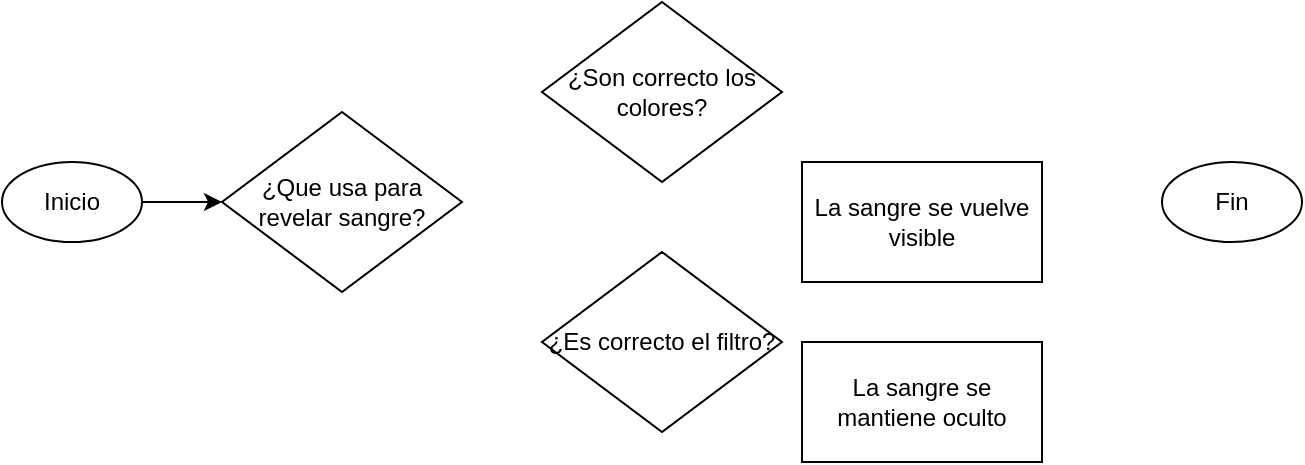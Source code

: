 <mxfile version="26.2.14">
  <diagram id="C5RBs43oDa-KdzZeNtuy" name="Page-1">
    <mxGraphModel dx="786" dy="425" grid="1" gridSize="10" guides="1" tooltips="1" connect="1" arrows="1" fold="1" page="1" pageScale="1" pageWidth="827" pageHeight="1169" math="0" shadow="0">
      <root>
        <mxCell id="WIyWlLk6GJQsqaUBKTNV-0" />
        <mxCell id="WIyWlLk6GJQsqaUBKTNV-1" parent="WIyWlLk6GJQsqaUBKTNV-0" />
        <mxCell id="UbkkE0idPDP_v1XQUWC6-20" style="edgeStyle=orthogonalEdgeStyle;rounded=0;orthogonalLoop=1;jettySize=auto;html=1;exitX=1;exitY=0.5;exitDx=0;exitDy=0;entryX=0;entryY=0.5;entryDx=0;entryDy=0;" edge="1" parent="WIyWlLk6GJQsqaUBKTNV-1" source="UbkkE0idPDP_v1XQUWC6-0" target="UbkkE0idPDP_v1XQUWC6-2">
          <mxGeometry relative="1" as="geometry" />
        </mxCell>
        <mxCell id="UbkkE0idPDP_v1XQUWC6-0" value="Inicio" style="ellipse;whiteSpace=wrap;html=1;" vertex="1" parent="WIyWlLk6GJQsqaUBKTNV-1">
          <mxGeometry x="30" y="100" width="70" height="40" as="geometry" />
        </mxCell>
        <mxCell id="UbkkE0idPDP_v1XQUWC6-1" value="Fin" style="ellipse;whiteSpace=wrap;html=1;" vertex="1" parent="WIyWlLk6GJQsqaUBKTNV-1">
          <mxGeometry x="610" y="100" width="70" height="40" as="geometry" />
        </mxCell>
        <mxCell id="UbkkE0idPDP_v1XQUWC6-2" value="¿Que usa para revelar sangre?" style="rhombus;whiteSpace=wrap;html=1;" vertex="1" parent="WIyWlLk6GJQsqaUBKTNV-1">
          <mxGeometry x="140" y="75" width="120" height="90" as="geometry" />
        </mxCell>
        <mxCell id="UbkkE0idPDP_v1XQUWC6-19" value="¿Son correcto los colores?" style="rhombus;whiteSpace=wrap;html=1;" vertex="1" parent="WIyWlLk6GJQsqaUBKTNV-1">
          <mxGeometry x="300" y="20" width="120" height="90" as="geometry" />
        </mxCell>
        <mxCell id="UbkkE0idPDP_v1XQUWC6-21" value="¿Es correcto el filtro?" style="rhombus;whiteSpace=wrap;html=1;" vertex="1" parent="WIyWlLk6GJQsqaUBKTNV-1">
          <mxGeometry x="300" y="145" width="120" height="90" as="geometry" />
        </mxCell>
        <mxCell id="UbkkE0idPDP_v1XQUWC6-22" value="La sangre se vuelve visible" style="rounded=0;whiteSpace=wrap;html=1;" vertex="1" parent="WIyWlLk6GJQsqaUBKTNV-1">
          <mxGeometry x="430" y="100" width="120" height="60" as="geometry" />
        </mxCell>
        <mxCell id="UbkkE0idPDP_v1XQUWC6-23" value="La sangre se mantiene oculto" style="rounded=0;whiteSpace=wrap;html=1;" vertex="1" parent="WIyWlLk6GJQsqaUBKTNV-1">
          <mxGeometry x="430" y="190" width="120" height="60" as="geometry" />
        </mxCell>
      </root>
    </mxGraphModel>
  </diagram>
</mxfile>
